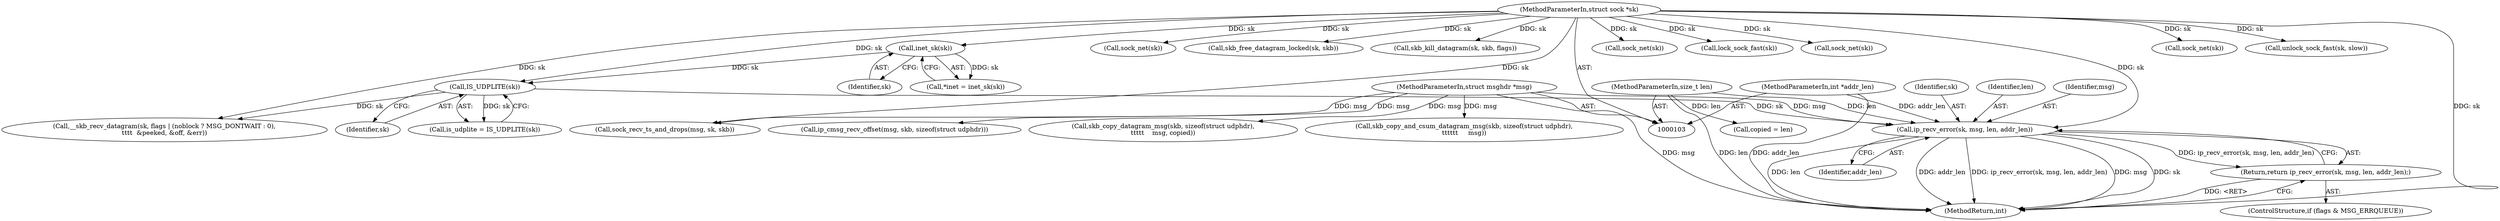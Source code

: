 digraph "0_linux_beb39db59d14990e401e235faf66a6b9b31240b0@API" {
"1000136" [label="(Call,ip_recv_error(sk, msg, len, addr_len))"];
"1000128" [label="(Call,IS_UDPLITE(sk))"];
"1000114" [label="(Call,inet_sk(sk))"];
"1000104" [label="(MethodParameterIn,struct sock *sk)"];
"1000105" [label="(MethodParameterIn,struct msghdr *msg)"];
"1000106" [label="(MethodParameterIn,size_t len)"];
"1000109" [label="(MethodParameterIn,int *addr_len)"];
"1000135" [label="(Return,return ip_recv_error(sk, msg, len, addr_len);)"];
"1000344" [label="(Call,sock_net(sk))"];
"1000325" [label="(Call,skb_free_datagram_locked(sk, skb))"];
"1000114" [label="(Call,inet_sk(sk))"];
"1000137" [label="(Identifier,sk)"];
"1000136" [label="(Call,ip_recv_error(sk, msg, len, addr_len))"];
"1000338" [label="(Call,skb_kill_datagram(sk, skb, flags))"];
"1000260" [label="(Call,sock_recv_ts_and_drops(msg, sk, skb))"];
"1000219" [label="(Call,skb_copy_and_csum_datagram_msg(skb, sizeof(struct udphdr),\n\t\t\t\t\t\t     msg))"];
"1000104" [label="(MethodParameterIn,struct sock *sk)"];
"1000309" [label="(Call,ip_cmsg_recv_offset(msg, skb, sizeof(struct udphdr)))"];
"1000144" [label="(Call,__skb_recv_datagram(sk, flags | (noblock ? MSG_DONTWAIT : 0),\n\t\t\t\t  &peeked, &off, &err))"];
"1000115" [label="(Identifier,sk)"];
"1000209" [label="(Call,skb_copy_datagram_msg(skb, sizeof(struct udphdr),\n\t\t\t\t\t    msg, copied))"];
"1000247" [label="(Call,sock_net(sk))"];
"1000131" [label="(ControlStructure,if (flags & MSG_ERRQUEUE))"];
"1000112" [label="(Call,*inet = inet_sk(sk))"];
"1000334" [label="(Call,lock_sock_fast(sk))"];
"1000170" [label="(Call,copied = len)"];
"1000140" [label="(Identifier,addr_len)"];
"1000256" [label="(Call,sock_net(sk))"];
"1000363" [label="(MethodReturn,int)"];
"1000135" [label="(Return,return ip_recv_error(sk, msg, len, addr_len);)"];
"1000139" [label="(Identifier,len)"];
"1000349" [label="(Call,sock_net(sk))"];
"1000353" [label="(Call,unlock_sock_fast(sk, slow))"];
"1000129" [label="(Identifier,sk)"];
"1000126" [label="(Call,is_udplite = IS_UDPLITE(sk))"];
"1000138" [label="(Identifier,msg)"];
"1000105" [label="(MethodParameterIn,struct msghdr *msg)"];
"1000109" [label="(MethodParameterIn,int *addr_len)"];
"1000128" [label="(Call,IS_UDPLITE(sk))"];
"1000106" [label="(MethodParameterIn,size_t len)"];
"1000136" -> "1000135"  [label="AST: "];
"1000136" -> "1000140"  [label="CFG: "];
"1000137" -> "1000136"  [label="AST: "];
"1000138" -> "1000136"  [label="AST: "];
"1000139" -> "1000136"  [label="AST: "];
"1000140" -> "1000136"  [label="AST: "];
"1000135" -> "1000136"  [label="CFG: "];
"1000136" -> "1000363"  [label="DDG: len"];
"1000136" -> "1000363"  [label="DDG: addr_len"];
"1000136" -> "1000363"  [label="DDG: ip_recv_error(sk, msg, len, addr_len)"];
"1000136" -> "1000363"  [label="DDG: msg"];
"1000136" -> "1000363"  [label="DDG: sk"];
"1000136" -> "1000135"  [label="DDG: ip_recv_error(sk, msg, len, addr_len)"];
"1000128" -> "1000136"  [label="DDG: sk"];
"1000104" -> "1000136"  [label="DDG: sk"];
"1000105" -> "1000136"  [label="DDG: msg"];
"1000106" -> "1000136"  [label="DDG: len"];
"1000109" -> "1000136"  [label="DDG: addr_len"];
"1000128" -> "1000126"  [label="AST: "];
"1000128" -> "1000129"  [label="CFG: "];
"1000129" -> "1000128"  [label="AST: "];
"1000126" -> "1000128"  [label="CFG: "];
"1000128" -> "1000126"  [label="DDG: sk"];
"1000114" -> "1000128"  [label="DDG: sk"];
"1000104" -> "1000128"  [label="DDG: sk"];
"1000128" -> "1000144"  [label="DDG: sk"];
"1000114" -> "1000112"  [label="AST: "];
"1000114" -> "1000115"  [label="CFG: "];
"1000115" -> "1000114"  [label="AST: "];
"1000112" -> "1000114"  [label="CFG: "];
"1000114" -> "1000112"  [label="DDG: sk"];
"1000104" -> "1000114"  [label="DDG: sk"];
"1000104" -> "1000103"  [label="AST: "];
"1000104" -> "1000363"  [label="DDG: sk"];
"1000104" -> "1000144"  [label="DDG: sk"];
"1000104" -> "1000247"  [label="DDG: sk"];
"1000104" -> "1000256"  [label="DDG: sk"];
"1000104" -> "1000260"  [label="DDG: sk"];
"1000104" -> "1000325"  [label="DDG: sk"];
"1000104" -> "1000334"  [label="DDG: sk"];
"1000104" -> "1000338"  [label="DDG: sk"];
"1000104" -> "1000344"  [label="DDG: sk"];
"1000104" -> "1000349"  [label="DDG: sk"];
"1000104" -> "1000353"  [label="DDG: sk"];
"1000105" -> "1000103"  [label="AST: "];
"1000105" -> "1000363"  [label="DDG: msg"];
"1000105" -> "1000209"  [label="DDG: msg"];
"1000105" -> "1000219"  [label="DDG: msg"];
"1000105" -> "1000260"  [label="DDG: msg"];
"1000105" -> "1000309"  [label="DDG: msg"];
"1000106" -> "1000103"  [label="AST: "];
"1000106" -> "1000363"  [label="DDG: len"];
"1000106" -> "1000170"  [label="DDG: len"];
"1000109" -> "1000103"  [label="AST: "];
"1000109" -> "1000363"  [label="DDG: addr_len"];
"1000135" -> "1000131"  [label="AST: "];
"1000363" -> "1000135"  [label="CFG: "];
"1000135" -> "1000363"  [label="DDG: <RET>"];
}

